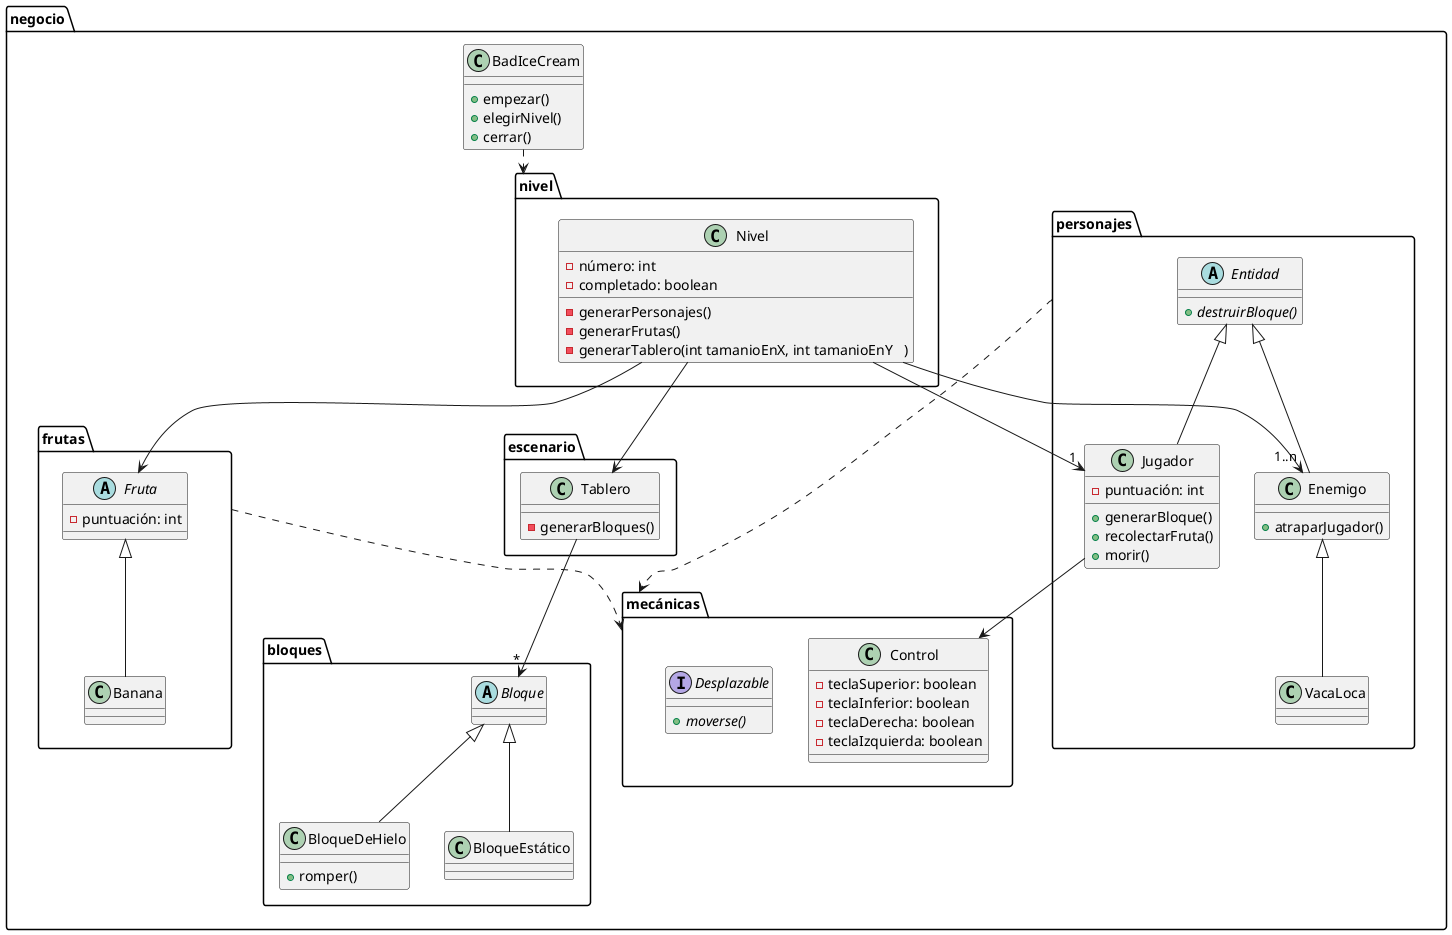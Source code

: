 @startuml
package negocio {
package mecánicas {

interface Desplazable {
    +{abstract}moverse()
}

class Control {
    - teclaSuperior: boolean
    - teclaInferior: boolean
    - teclaDerecha: boolean
    - teclaIzquierda: boolean
}

}

package escenario {
class Tablero {
    -generarBloques()
}
}
package bloques {

abstract class Bloque {
}

class BloqueDeHielo {
    +romper()
}

class BloqueEstático {}
}
package frutas {
    abstract class Fruta {
        -puntuación: int
    }

    class Banana {

    }
}

package nivel {

class Nivel {
   -número: int
   -completado: boolean
   -generarPersonajes()
   -generarFrutas()
   -generarTablero(int tamanioEnX, int tamanioEnY   )
}

}

package personajes {
    abstract class Entidad {
        +{abstract}destruirBloque()
    }

    class Jugador {
        - puntuación: int
        +generarBloque()
        +recolectarFruta()
        +morir()
    }

class Enemigo {
        +atraparJugador()
    }

 class VacaLoca {
    }

}
class BadIceCream {
    +empezar()
    +elegirNivel()
    +cerrar()
}
}

BadIceCream ..> nivel

Nivel --> "1..n" Enemigo
Nivel --> "1" Jugador
Nivel --> Fruta
frutas ..> mecánicas
personajes ..> mecánicas

Jugador -up-|> Entidad
Enemigo -up-|> Entidad
VacaLoca -up-|> Enemigo
Banana -up-|> Fruta
Tablero --> "*" Bloque
BloqueDeHielo -up-|> Bloque
BloqueEstático -up-|> Bloque
Jugador -> Control
Nivel --> Tablero

}

@enduml